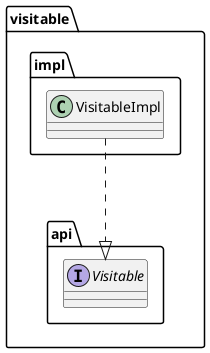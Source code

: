 @startuml

package visitable{
package api{
Interface Visitable
}
package impl{
Class VisitableImpl
VisitableImpl ...|> Visitable
}
}

@enduml